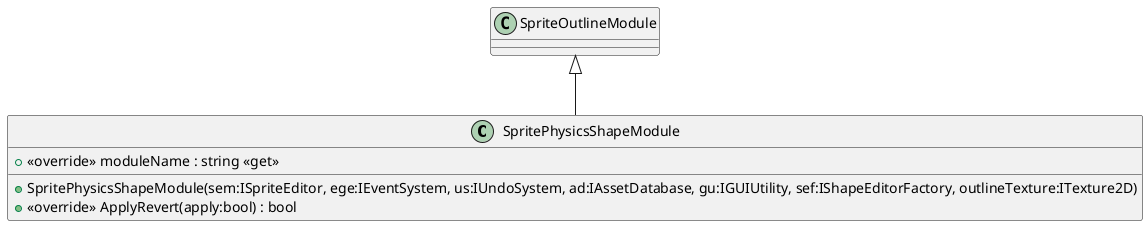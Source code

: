 @startuml
class SpritePhysicsShapeModule {
    + SpritePhysicsShapeModule(sem:ISpriteEditor, ege:IEventSystem, us:IUndoSystem, ad:IAssetDatabase, gu:IGUIUtility, sef:IShapeEditorFactory, outlineTexture:ITexture2D)
    + <<override>> moduleName : string <<get>>
    + <<override>> ApplyRevert(apply:bool) : bool
}
SpriteOutlineModule <|-- SpritePhysicsShapeModule
@enduml
